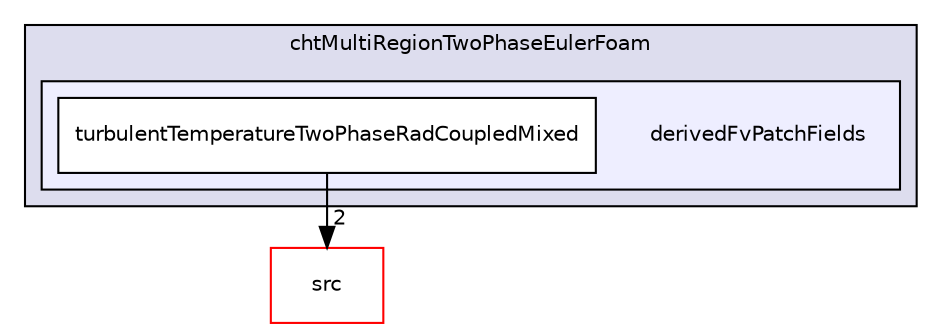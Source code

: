 digraph "applications/solvers/heatTransfer/chtMultiRegionFoam/chtMultiRegionTwoPhaseEulerFoam/derivedFvPatchFields" {
  bgcolor=transparent;
  compound=true
  node [ fontsize="10", fontname="Helvetica"];
  edge [ labelfontsize="10", labelfontname="Helvetica"];
  subgraph clusterdir_d15eec0282aa76cb9987b4e5bc08bd61 {
    graph [ bgcolor="#ddddee", pencolor="black", label="chtMultiRegionTwoPhaseEulerFoam" fontname="Helvetica", fontsize="10", URL="dir_d15eec0282aa76cb9987b4e5bc08bd61.html"]
  subgraph clusterdir_acc5c27add0900c5d408e8e56d50ce89 {
    graph [ bgcolor="#eeeeff", pencolor="black", label="" URL="dir_acc5c27add0900c5d408e8e56d50ce89.html"];
    dir_acc5c27add0900c5d408e8e56d50ce89 [shape=plaintext label="derivedFvPatchFields"];
    dir_7e5ba8eabd4ee3ca69e84bda066b3569 [shape=box label="turbulentTemperatureTwoPhaseRadCoupledMixed" color="black" fillcolor="white" style="filled" URL="dir_7e5ba8eabd4ee3ca69e84bda066b3569.html"];
  }
  }
  dir_68267d1309a1af8e8297ef4c3efbcdba [shape=box label="src" color="red" URL="dir_68267d1309a1af8e8297ef4c3efbcdba.html"];
  dir_7e5ba8eabd4ee3ca69e84bda066b3569->dir_68267d1309a1af8e8297ef4c3efbcdba [headlabel="2", labeldistance=1.5 headhref="dir_000151_000499.html"];
}

